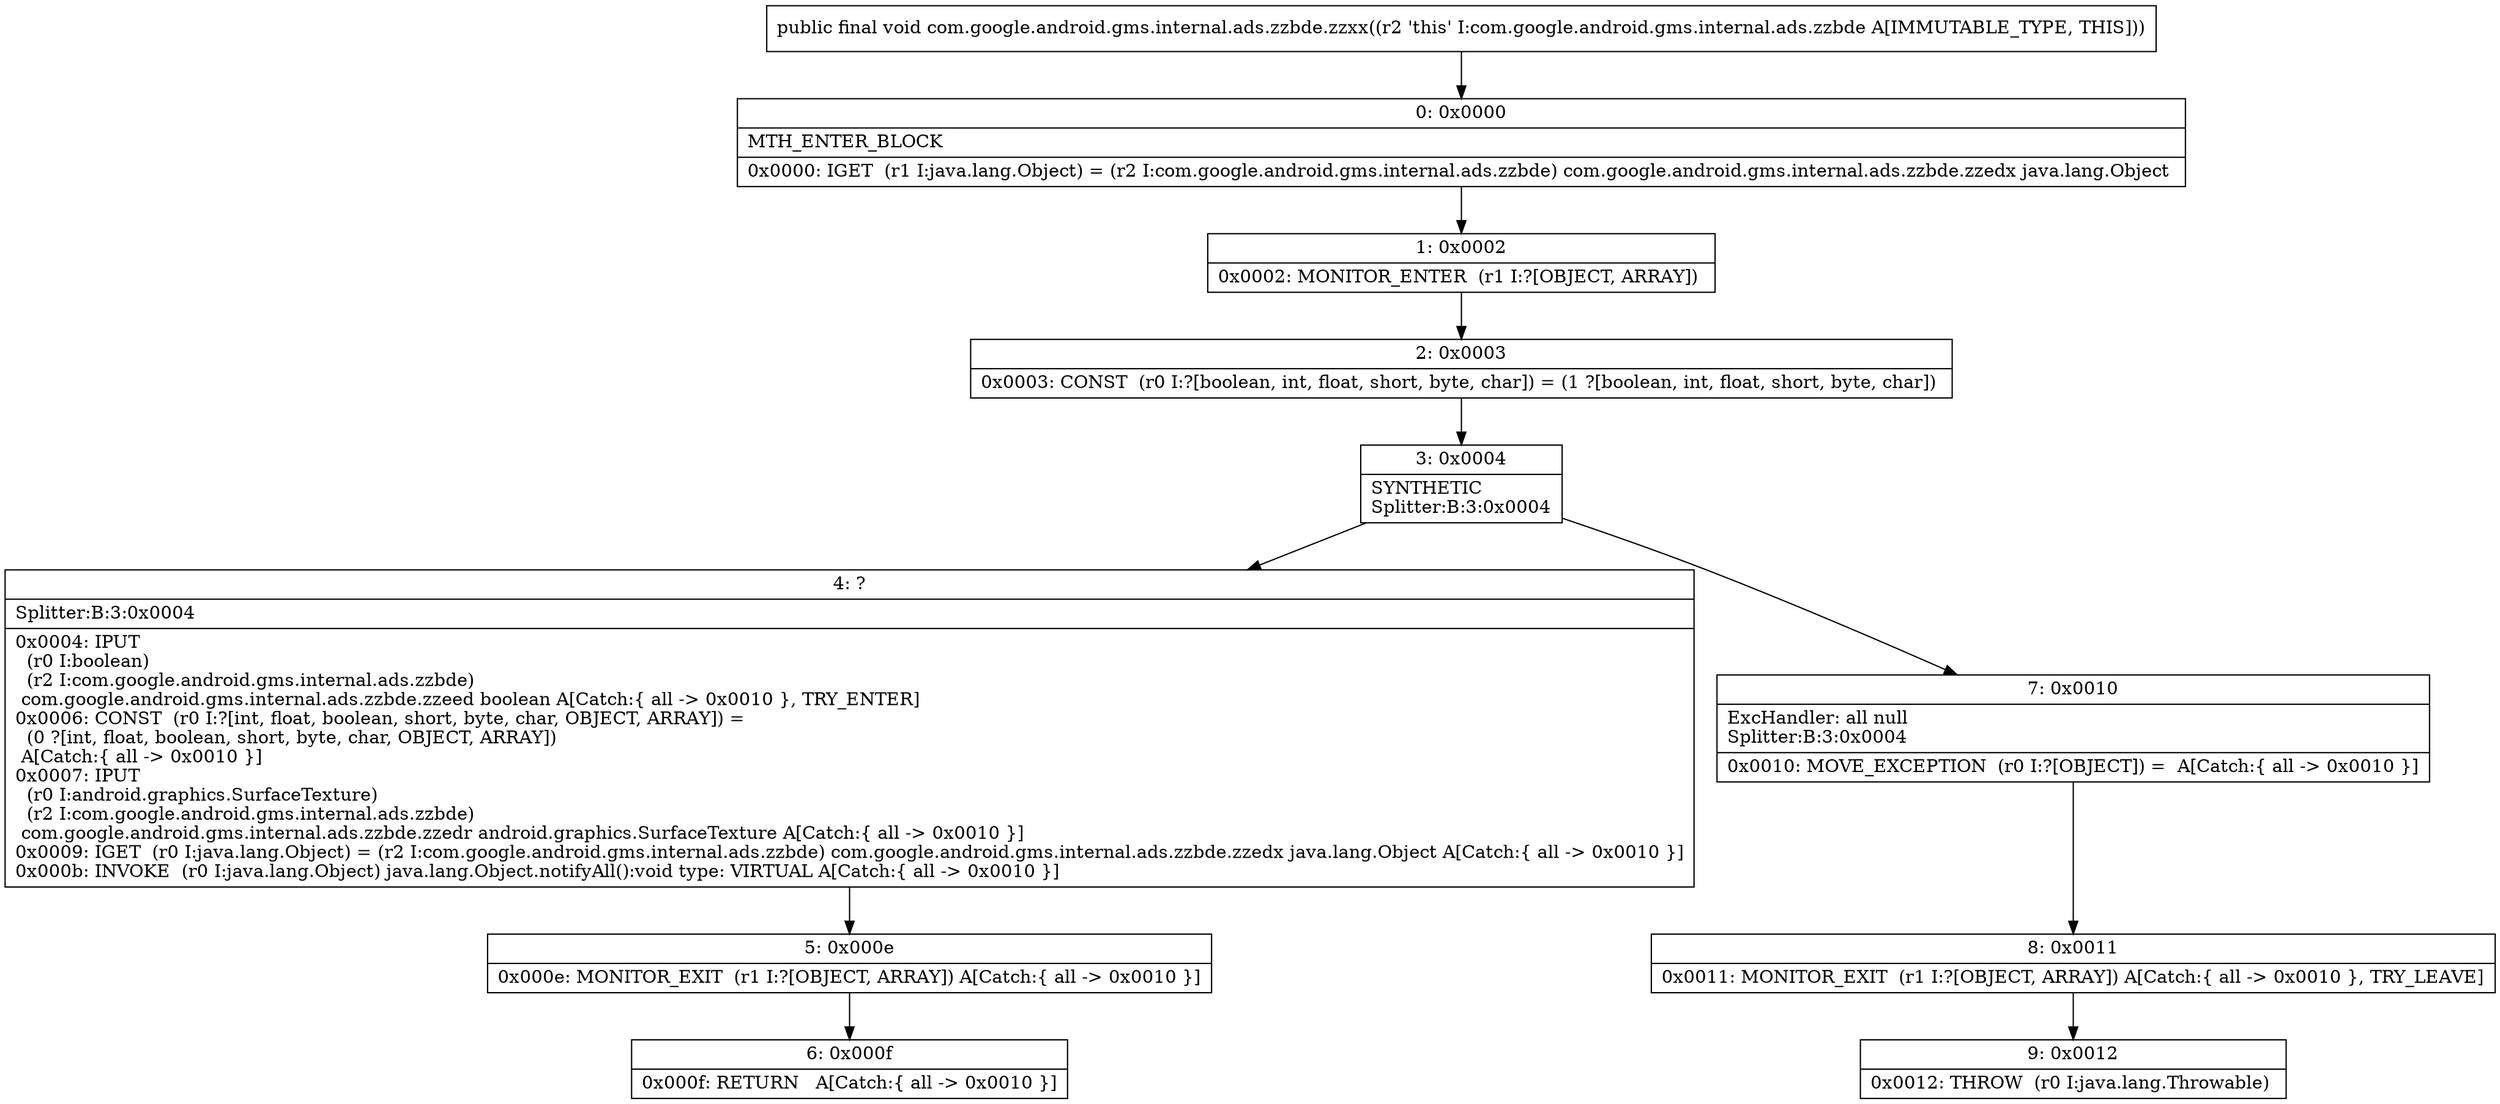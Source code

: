 digraph "CFG forcom.google.android.gms.internal.ads.zzbde.zzxx()V" {
Node_0 [shape=record,label="{0\:\ 0x0000|MTH_ENTER_BLOCK\l|0x0000: IGET  (r1 I:java.lang.Object) = (r2 I:com.google.android.gms.internal.ads.zzbde) com.google.android.gms.internal.ads.zzbde.zzedx java.lang.Object \l}"];
Node_1 [shape=record,label="{1\:\ 0x0002|0x0002: MONITOR_ENTER  (r1 I:?[OBJECT, ARRAY]) \l}"];
Node_2 [shape=record,label="{2\:\ 0x0003|0x0003: CONST  (r0 I:?[boolean, int, float, short, byte, char]) = (1 ?[boolean, int, float, short, byte, char]) \l}"];
Node_3 [shape=record,label="{3\:\ 0x0004|SYNTHETIC\lSplitter:B:3:0x0004\l}"];
Node_4 [shape=record,label="{4\:\ ?|Splitter:B:3:0x0004\l|0x0004: IPUT  \l  (r0 I:boolean)\l  (r2 I:com.google.android.gms.internal.ads.zzbde)\l com.google.android.gms.internal.ads.zzbde.zzeed boolean A[Catch:\{ all \-\> 0x0010 \}, TRY_ENTER]\l0x0006: CONST  (r0 I:?[int, float, boolean, short, byte, char, OBJECT, ARRAY]) = \l  (0 ?[int, float, boolean, short, byte, char, OBJECT, ARRAY])\l A[Catch:\{ all \-\> 0x0010 \}]\l0x0007: IPUT  \l  (r0 I:android.graphics.SurfaceTexture)\l  (r2 I:com.google.android.gms.internal.ads.zzbde)\l com.google.android.gms.internal.ads.zzbde.zzedr android.graphics.SurfaceTexture A[Catch:\{ all \-\> 0x0010 \}]\l0x0009: IGET  (r0 I:java.lang.Object) = (r2 I:com.google.android.gms.internal.ads.zzbde) com.google.android.gms.internal.ads.zzbde.zzedx java.lang.Object A[Catch:\{ all \-\> 0x0010 \}]\l0x000b: INVOKE  (r0 I:java.lang.Object) java.lang.Object.notifyAll():void type: VIRTUAL A[Catch:\{ all \-\> 0x0010 \}]\l}"];
Node_5 [shape=record,label="{5\:\ 0x000e|0x000e: MONITOR_EXIT  (r1 I:?[OBJECT, ARRAY]) A[Catch:\{ all \-\> 0x0010 \}]\l}"];
Node_6 [shape=record,label="{6\:\ 0x000f|0x000f: RETURN   A[Catch:\{ all \-\> 0x0010 \}]\l}"];
Node_7 [shape=record,label="{7\:\ 0x0010|ExcHandler: all null\lSplitter:B:3:0x0004\l|0x0010: MOVE_EXCEPTION  (r0 I:?[OBJECT]) =  A[Catch:\{ all \-\> 0x0010 \}]\l}"];
Node_8 [shape=record,label="{8\:\ 0x0011|0x0011: MONITOR_EXIT  (r1 I:?[OBJECT, ARRAY]) A[Catch:\{ all \-\> 0x0010 \}, TRY_LEAVE]\l}"];
Node_9 [shape=record,label="{9\:\ 0x0012|0x0012: THROW  (r0 I:java.lang.Throwable) \l}"];
MethodNode[shape=record,label="{public final void com.google.android.gms.internal.ads.zzbde.zzxx((r2 'this' I:com.google.android.gms.internal.ads.zzbde A[IMMUTABLE_TYPE, THIS])) }"];
MethodNode -> Node_0;
Node_0 -> Node_1;
Node_1 -> Node_2;
Node_2 -> Node_3;
Node_3 -> Node_4;
Node_3 -> Node_7;
Node_4 -> Node_5;
Node_5 -> Node_6;
Node_7 -> Node_8;
Node_8 -> Node_9;
}

